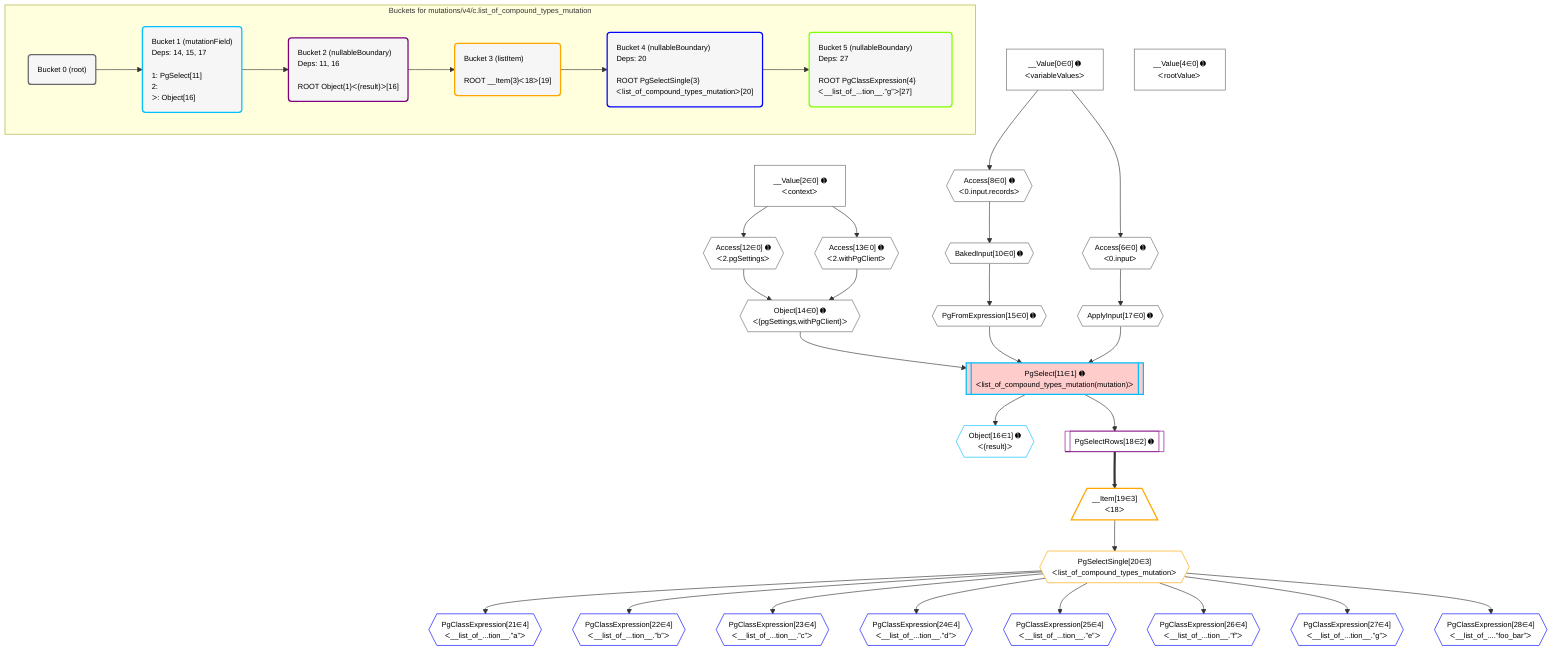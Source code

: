 %%{init: {'themeVariables': { 'fontSize': '12px'}}}%%
graph TD
    classDef path fill:#eee,stroke:#000,color:#000
    classDef plan fill:#fff,stroke-width:1px,color:#000
    classDef itemplan fill:#fff,stroke-width:2px,color:#000
    classDef unbatchedplan fill:#dff,stroke-width:1px,color:#000
    classDef sideeffectplan fill:#fcc,stroke-width:2px,color:#000
    classDef bucket fill:#f6f6f6,color:#000,stroke-width:2px,text-align:left

    subgraph "Buckets for mutations/v4/c.list_of_compound_types_mutation"
    Bucket0("Bucket 0 (root)"):::bucket
    Bucket1("Bucket 1 (mutationField)<br />Deps: 14, 15, 17<br /><br />1: PgSelect[11]<br />2: <br />ᐳ: Object[16]"):::bucket
    Bucket2("Bucket 2 (nullableBoundary)<br />Deps: 11, 16<br /><br />ROOT Object{1}ᐸ{result}ᐳ[16]"):::bucket
    Bucket3("Bucket 3 (listItem)<br /><br />ROOT __Item{3}ᐸ18ᐳ[19]"):::bucket
    Bucket4("Bucket 4 (nullableBoundary)<br />Deps: 20<br /><br />ROOT PgSelectSingle{3}ᐸlist_of_compound_types_mutationᐳ[20]"):::bucket
    Bucket5("Bucket 5 (nullableBoundary)<br />Deps: 27<br /><br />ROOT PgClassExpression{4}ᐸ__list_of_...tion__.”g”ᐳ[27]"):::bucket
    end
    Bucket0 --> Bucket1
    Bucket1 --> Bucket2
    Bucket2 --> Bucket3
    Bucket3 --> Bucket4
    Bucket4 --> Bucket5

    %% plan dependencies
    Object14{{"Object[14∈0] ➊<br />ᐸ{pgSettings,withPgClient}ᐳ"}}:::plan
    Access12{{"Access[12∈0] ➊<br />ᐸ2.pgSettingsᐳ"}}:::plan
    Access13{{"Access[13∈0] ➊<br />ᐸ2.withPgClientᐳ"}}:::plan
    Access12 & Access13 --> Object14
    Access6{{"Access[6∈0] ➊<br />ᐸ0.inputᐳ"}}:::plan
    __Value0["__Value[0∈0] ➊<br />ᐸvariableValuesᐳ"]:::plan
    __Value0 --> Access6
    Access8{{"Access[8∈0] ➊<br />ᐸ0.input.recordsᐳ"}}:::plan
    __Value0 --> Access8
    BakedInput10{{"BakedInput[10∈0] ➊"}}:::plan
    Access8 --> BakedInput10
    __Value2["__Value[2∈0] ➊<br />ᐸcontextᐳ"]:::plan
    __Value2 --> Access12
    __Value2 --> Access13
    PgFromExpression15{{"PgFromExpression[15∈0] ➊"}}:::plan
    BakedInput10 --> PgFromExpression15
    ApplyInput17{{"ApplyInput[17∈0] ➊"}}:::plan
    Access6 --> ApplyInput17
    __Value4["__Value[4∈0] ➊<br />ᐸrootValueᐳ"]:::plan
    PgSelect11[["PgSelect[11∈1] ➊<br />ᐸlist_of_compound_types_mutation(mutation)ᐳ"]]:::sideeffectplan
    Object14 & PgFromExpression15 & ApplyInput17 --> PgSelect11
    Object16{{"Object[16∈1] ➊<br />ᐸ{result}ᐳ"}}:::plan
    PgSelect11 --> Object16
    PgSelectRows18[["PgSelectRows[18∈2] ➊"]]:::plan
    PgSelect11 --> PgSelectRows18
    __Item19[/"__Item[19∈3]<br />ᐸ18ᐳ"\]:::itemplan
    PgSelectRows18 ==> __Item19
    PgSelectSingle20{{"PgSelectSingle[20∈3]<br />ᐸlist_of_compound_types_mutationᐳ"}}:::plan
    __Item19 --> PgSelectSingle20
    PgClassExpression21{{"PgClassExpression[21∈4]<br />ᐸ__list_of_...tion__.”a”ᐳ"}}:::plan
    PgSelectSingle20 --> PgClassExpression21
    PgClassExpression22{{"PgClassExpression[22∈4]<br />ᐸ__list_of_...tion__.”b”ᐳ"}}:::plan
    PgSelectSingle20 --> PgClassExpression22
    PgClassExpression23{{"PgClassExpression[23∈4]<br />ᐸ__list_of_...tion__.”c”ᐳ"}}:::plan
    PgSelectSingle20 --> PgClassExpression23
    PgClassExpression24{{"PgClassExpression[24∈4]<br />ᐸ__list_of_...tion__.”d”ᐳ"}}:::plan
    PgSelectSingle20 --> PgClassExpression24
    PgClassExpression25{{"PgClassExpression[25∈4]<br />ᐸ__list_of_...tion__.”e”ᐳ"}}:::plan
    PgSelectSingle20 --> PgClassExpression25
    PgClassExpression26{{"PgClassExpression[26∈4]<br />ᐸ__list_of_...tion__.”f”ᐳ"}}:::plan
    PgSelectSingle20 --> PgClassExpression26
    PgClassExpression27{{"PgClassExpression[27∈4]<br />ᐸ__list_of_...tion__.”g”ᐳ"}}:::plan
    PgSelectSingle20 --> PgClassExpression27
    PgClassExpression28{{"PgClassExpression[28∈4]<br />ᐸ__list_of_....”foo_bar”ᐳ"}}:::plan
    PgSelectSingle20 --> PgClassExpression28

    %% define steps
    classDef bucket0 stroke:#696969
    class Bucket0,__Value0,__Value2,__Value4,Access6,Access8,BakedInput10,Access12,Access13,Object14,PgFromExpression15,ApplyInput17 bucket0
    classDef bucket1 stroke:#00bfff
    class Bucket1,PgSelect11,Object16 bucket1
    classDef bucket2 stroke:#7f007f
    class Bucket2,PgSelectRows18 bucket2
    classDef bucket3 stroke:#ffa500
    class Bucket3,__Item19,PgSelectSingle20 bucket3
    classDef bucket4 stroke:#0000ff
    class Bucket4,PgClassExpression21,PgClassExpression22,PgClassExpression23,PgClassExpression24,PgClassExpression25,PgClassExpression26,PgClassExpression27,PgClassExpression28 bucket4
    classDef bucket5 stroke:#7fff00
    class Bucket5 bucket5
